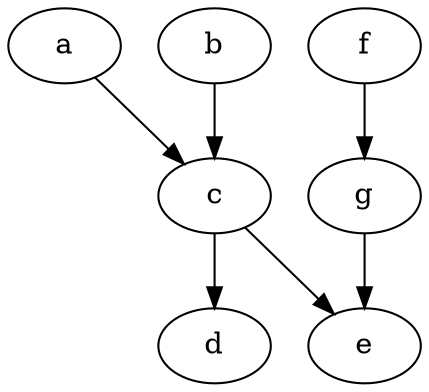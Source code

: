 digraph "nodeFirst" {
a [Weight=3];
b [Weight=2];
c [Weight=3];
d [Weight=4];
e [Weight=3];
f [Weight=1];
g [Weight=2];
a -> c [Weight=2];
b -> c [Weight=2];
c -> d [Weight=1];
c -> e [Weight=1];
f -> g [Weight=1];
g -> e [Weight=1];
}